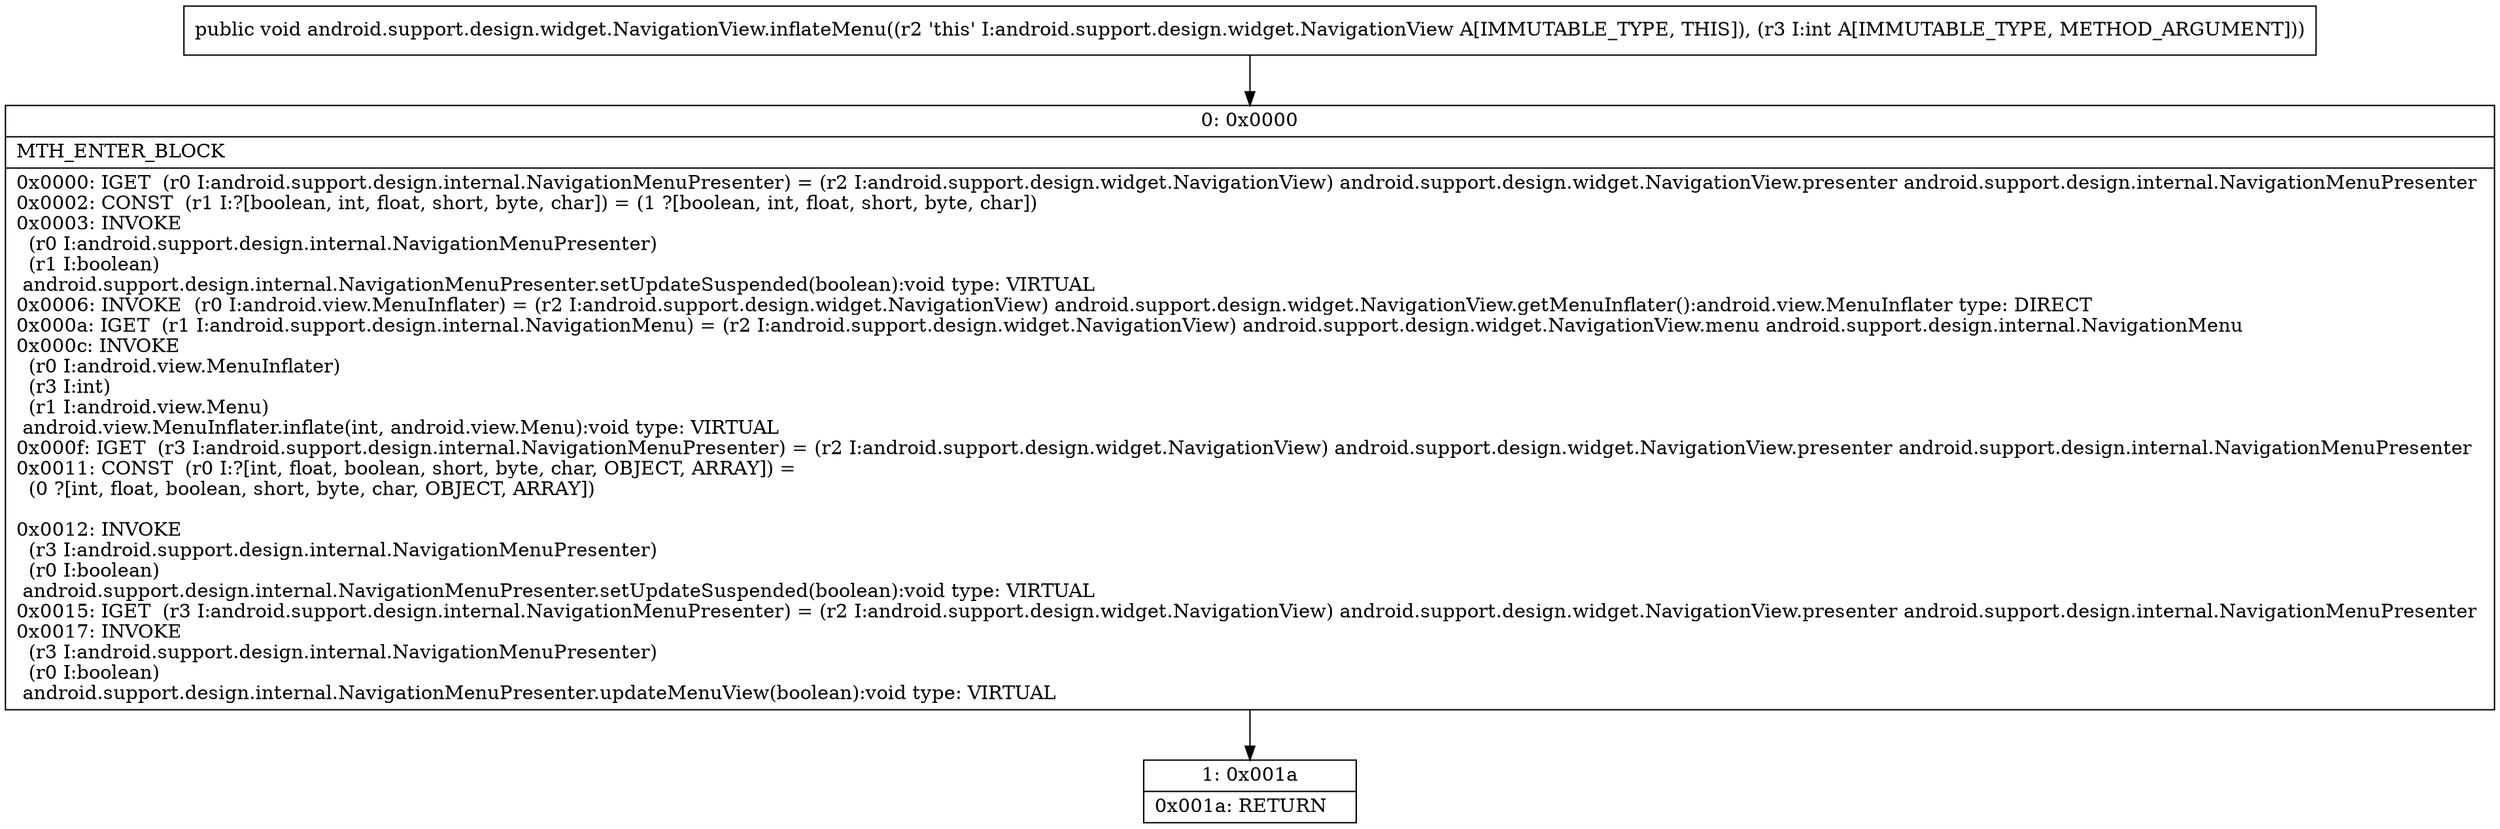 digraph "CFG forandroid.support.design.widget.NavigationView.inflateMenu(I)V" {
Node_0 [shape=record,label="{0\:\ 0x0000|MTH_ENTER_BLOCK\l|0x0000: IGET  (r0 I:android.support.design.internal.NavigationMenuPresenter) = (r2 I:android.support.design.widget.NavigationView) android.support.design.widget.NavigationView.presenter android.support.design.internal.NavigationMenuPresenter \l0x0002: CONST  (r1 I:?[boolean, int, float, short, byte, char]) = (1 ?[boolean, int, float, short, byte, char]) \l0x0003: INVOKE  \l  (r0 I:android.support.design.internal.NavigationMenuPresenter)\l  (r1 I:boolean)\l android.support.design.internal.NavigationMenuPresenter.setUpdateSuspended(boolean):void type: VIRTUAL \l0x0006: INVOKE  (r0 I:android.view.MenuInflater) = (r2 I:android.support.design.widget.NavigationView) android.support.design.widget.NavigationView.getMenuInflater():android.view.MenuInflater type: DIRECT \l0x000a: IGET  (r1 I:android.support.design.internal.NavigationMenu) = (r2 I:android.support.design.widget.NavigationView) android.support.design.widget.NavigationView.menu android.support.design.internal.NavigationMenu \l0x000c: INVOKE  \l  (r0 I:android.view.MenuInflater)\l  (r3 I:int)\l  (r1 I:android.view.Menu)\l android.view.MenuInflater.inflate(int, android.view.Menu):void type: VIRTUAL \l0x000f: IGET  (r3 I:android.support.design.internal.NavigationMenuPresenter) = (r2 I:android.support.design.widget.NavigationView) android.support.design.widget.NavigationView.presenter android.support.design.internal.NavigationMenuPresenter \l0x0011: CONST  (r0 I:?[int, float, boolean, short, byte, char, OBJECT, ARRAY]) = \l  (0 ?[int, float, boolean, short, byte, char, OBJECT, ARRAY])\l \l0x0012: INVOKE  \l  (r3 I:android.support.design.internal.NavigationMenuPresenter)\l  (r0 I:boolean)\l android.support.design.internal.NavigationMenuPresenter.setUpdateSuspended(boolean):void type: VIRTUAL \l0x0015: IGET  (r3 I:android.support.design.internal.NavigationMenuPresenter) = (r2 I:android.support.design.widget.NavigationView) android.support.design.widget.NavigationView.presenter android.support.design.internal.NavigationMenuPresenter \l0x0017: INVOKE  \l  (r3 I:android.support.design.internal.NavigationMenuPresenter)\l  (r0 I:boolean)\l android.support.design.internal.NavigationMenuPresenter.updateMenuView(boolean):void type: VIRTUAL \l}"];
Node_1 [shape=record,label="{1\:\ 0x001a|0x001a: RETURN   \l}"];
MethodNode[shape=record,label="{public void android.support.design.widget.NavigationView.inflateMenu((r2 'this' I:android.support.design.widget.NavigationView A[IMMUTABLE_TYPE, THIS]), (r3 I:int A[IMMUTABLE_TYPE, METHOD_ARGUMENT])) }"];
MethodNode -> Node_0;
Node_0 -> Node_1;
}

